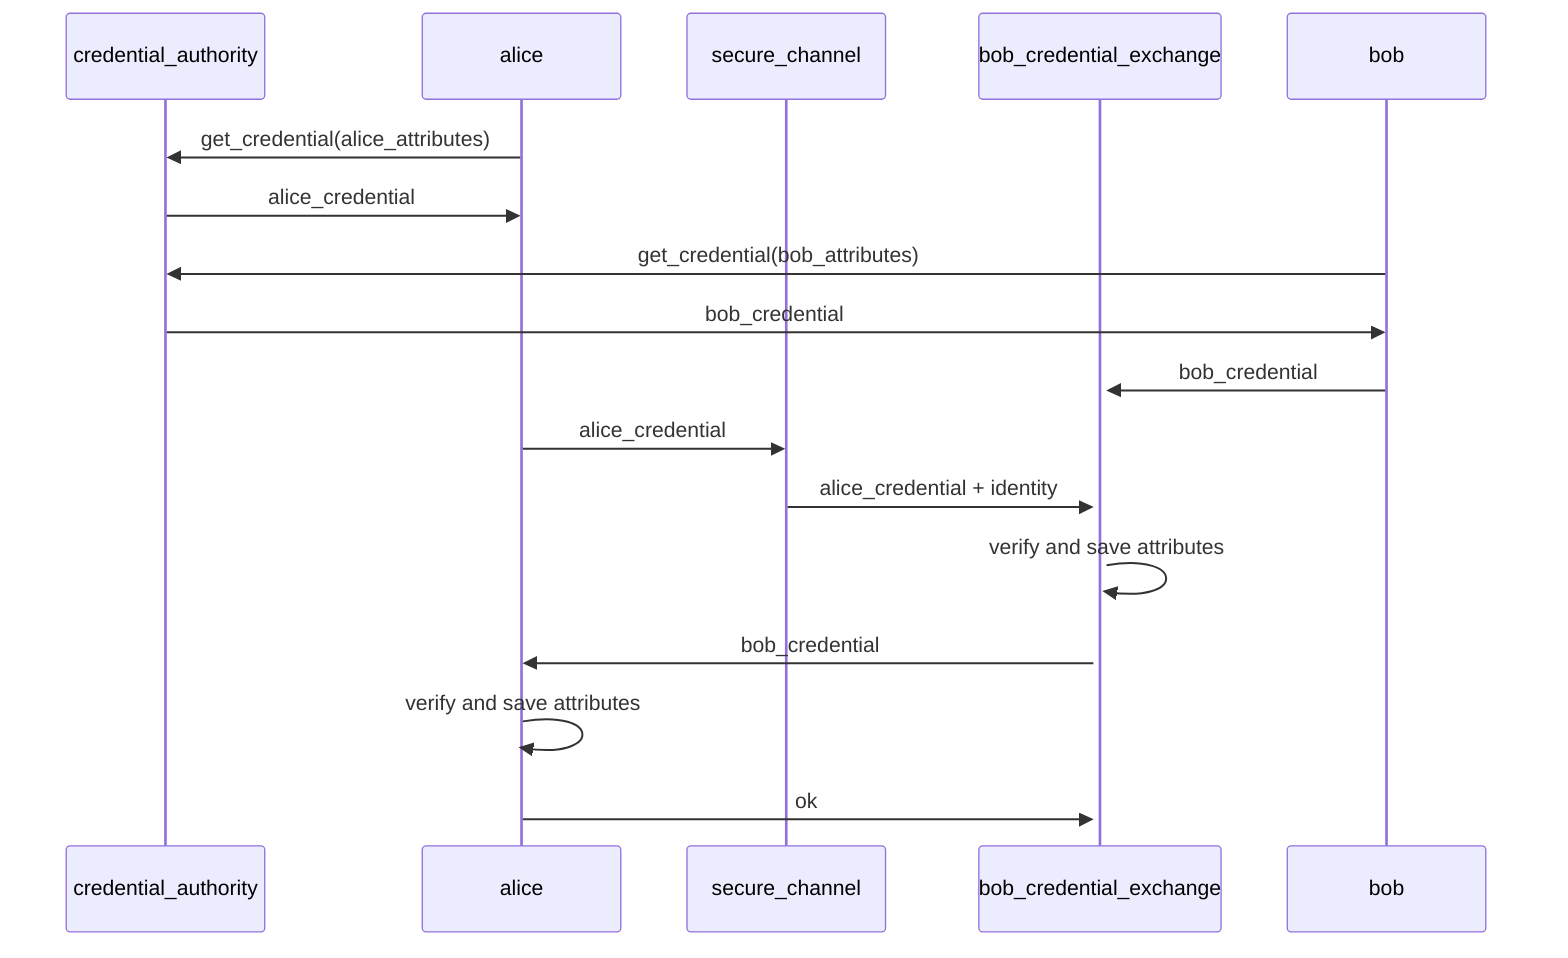sequenceDiagram
  participant credential_authority
  participant alice
  participant secure_channel
  participant bob_credential_exchange
  participant bob

  alice->>credential_authority: get_credential(alice_attributes)
  credential_authority->>alice: alice_credential

  bob->>credential_authority: get_credential(bob_attributes)
  credential_authority->>bob: bob_credential
  bob->>+bob_credential_exchange: bob_credential

  alice->>secure_channel: alice_credential
  secure_channel->>bob_credential_exchange: alice_credential + identity

  bob_credential_exchange->>bob_credential_exchange: verify and save attributes
  bob_credential_exchange->>alice: bob_credential

  alice->>alice: verify and save attributes

  alice->>bob_credential_exchange: ok